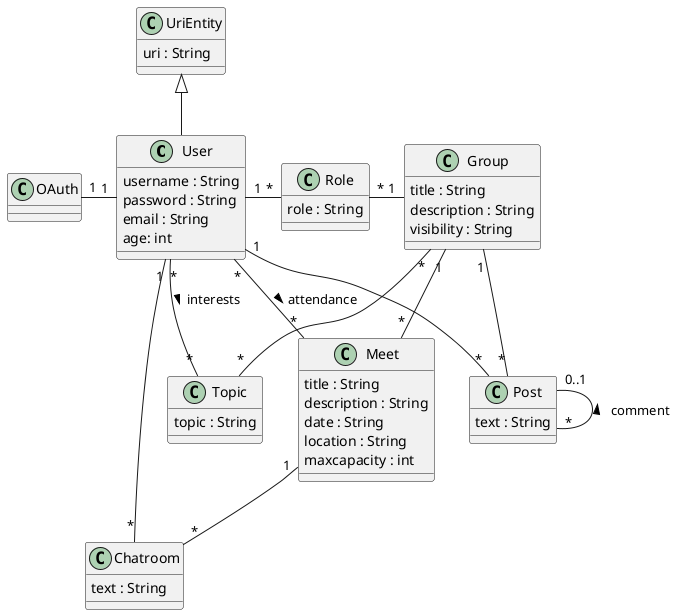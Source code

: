 @startuml

class User extends UriEntity {
  username : String
  password : String
  email : String
  age: int

}
class OAuth{
}
class Group {
    title : String
    description : String
    visibility : String
}

class Topic {
     topic : String
}

class Role {
     role : String
}

class Post {
     text : String
}

class Chatroom {
     text : String
}

class UriEntity {
  uri : String
}

class Meet {
    title : String
    description : String
    date : String
    location : String
    maxcapacity : int

}

User "1" --right-- "*" Chatroom
Meet "1" -- "*" Chatroom
Group "*" --right-- "*" Topic
Group "1" --left-- "*" Role
User "1" --right-- "*" Role
User "1" --left-- "1" OAuth
Post "0..1" --right-- "*" Post : comment <
User "*" -- "*" Topic : interests >
User "1" --right-- "*" Post
Group "1" -- "*" Post
Group "1" -- "*" Meet
User "*" --right-- "*" Meet : attendance >

@enduml
